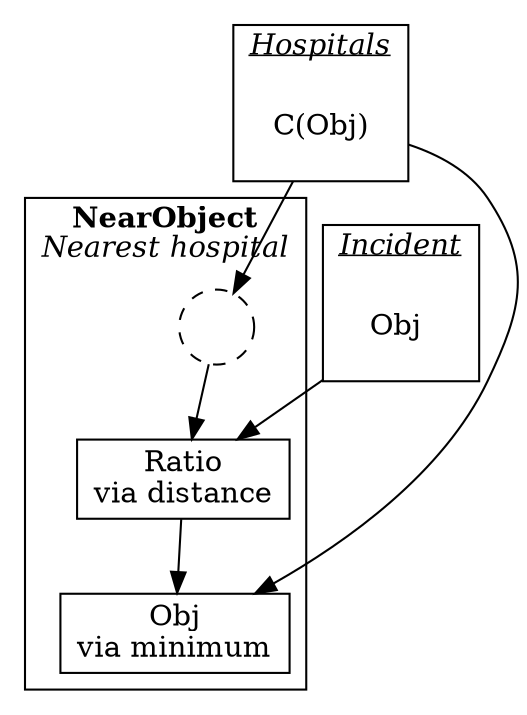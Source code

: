 digraph G {
	compound=true;
	node [shape=rectangle];
	subgraph clusterN92ed1478d8004b68ac14f604626db46c {
		label=<<u><i>Hospitals</i></u>>;
		N92ed1478d8004b68ac14f604626db46c [shape=none, label=<C(Obj)> ];
	}
	subgraph clusterNa7893b6ff6714dc8b0f8f5507ca45ae0 {
		label=<<u><i>Incident</i></u>>;
		Na7893b6ff6714dc8b0f8f5507ca45ae0 [shape=none, label=<Obj> ];
	}
	subgraph clustern905b22b74d01407fbb1292cf03307a34b3 {
		label=<<b>NearObject</b><br/><i>Nearest hospital</i>>;
		N9235bfe3fc9f4c9d919a7709bfcebea4 [label=<Obj<br/>via minimum>];
		N75797f080f9b4d10a3b8dcec1e3227c1 [shape=circle, style=dashed, label=""];
		N04d186eee38f44a4a588346526d0a4b3 [label=<Ratio<br/>via distance>];
	}
	Na7893b6ff6714dc8b0f8f5507ca45ae0 -> N04d186eee38f44a4a588346526d0a4b3 [ltail=clusterNa7893b6ff6714dc8b0f8f5507ca45ae0];
	N75797f080f9b4d10a3b8dcec1e3227c1 -> N04d186eee38f44a4a588346526d0a4b3;
	N04d186eee38f44a4a588346526d0a4b3 -> N9235bfe3fc9f4c9d919a7709bfcebea4;
	N92ed1478d8004b68ac14f604626db46c -> N9235bfe3fc9f4c9d919a7709bfcebea4 [ltail=clusterN92ed1478d8004b68ac14f604626db46c];
	N92ed1478d8004b68ac14f604626db46c -> N75797f080f9b4d10a3b8dcec1e3227c1 [ltail=clusterN92ed1478d8004b68ac14f604626db46c];
}


